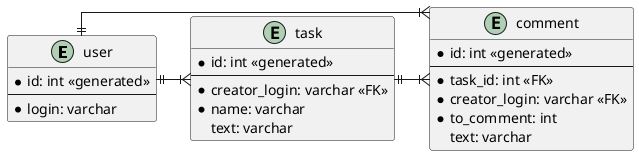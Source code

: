 @startuml

skinparam linetype ortho

entity user {
    * id: int <<generated>>
    --
    * login: varchar
}

entity task {
    * id: int <<generated>>
    --
    * creator_login: varchar <<FK>>
    * name: varchar
    text: varchar
}

entity comment {
    * id: int <<generated>>
    --
    * task_id: int <<FK>>
    * creator_login: varchar <<FK>>
    * to_comment: int
    text: varchar
}

user ||-|{ task
user ||-|{ comment
task ||-|{ comment

@enduml